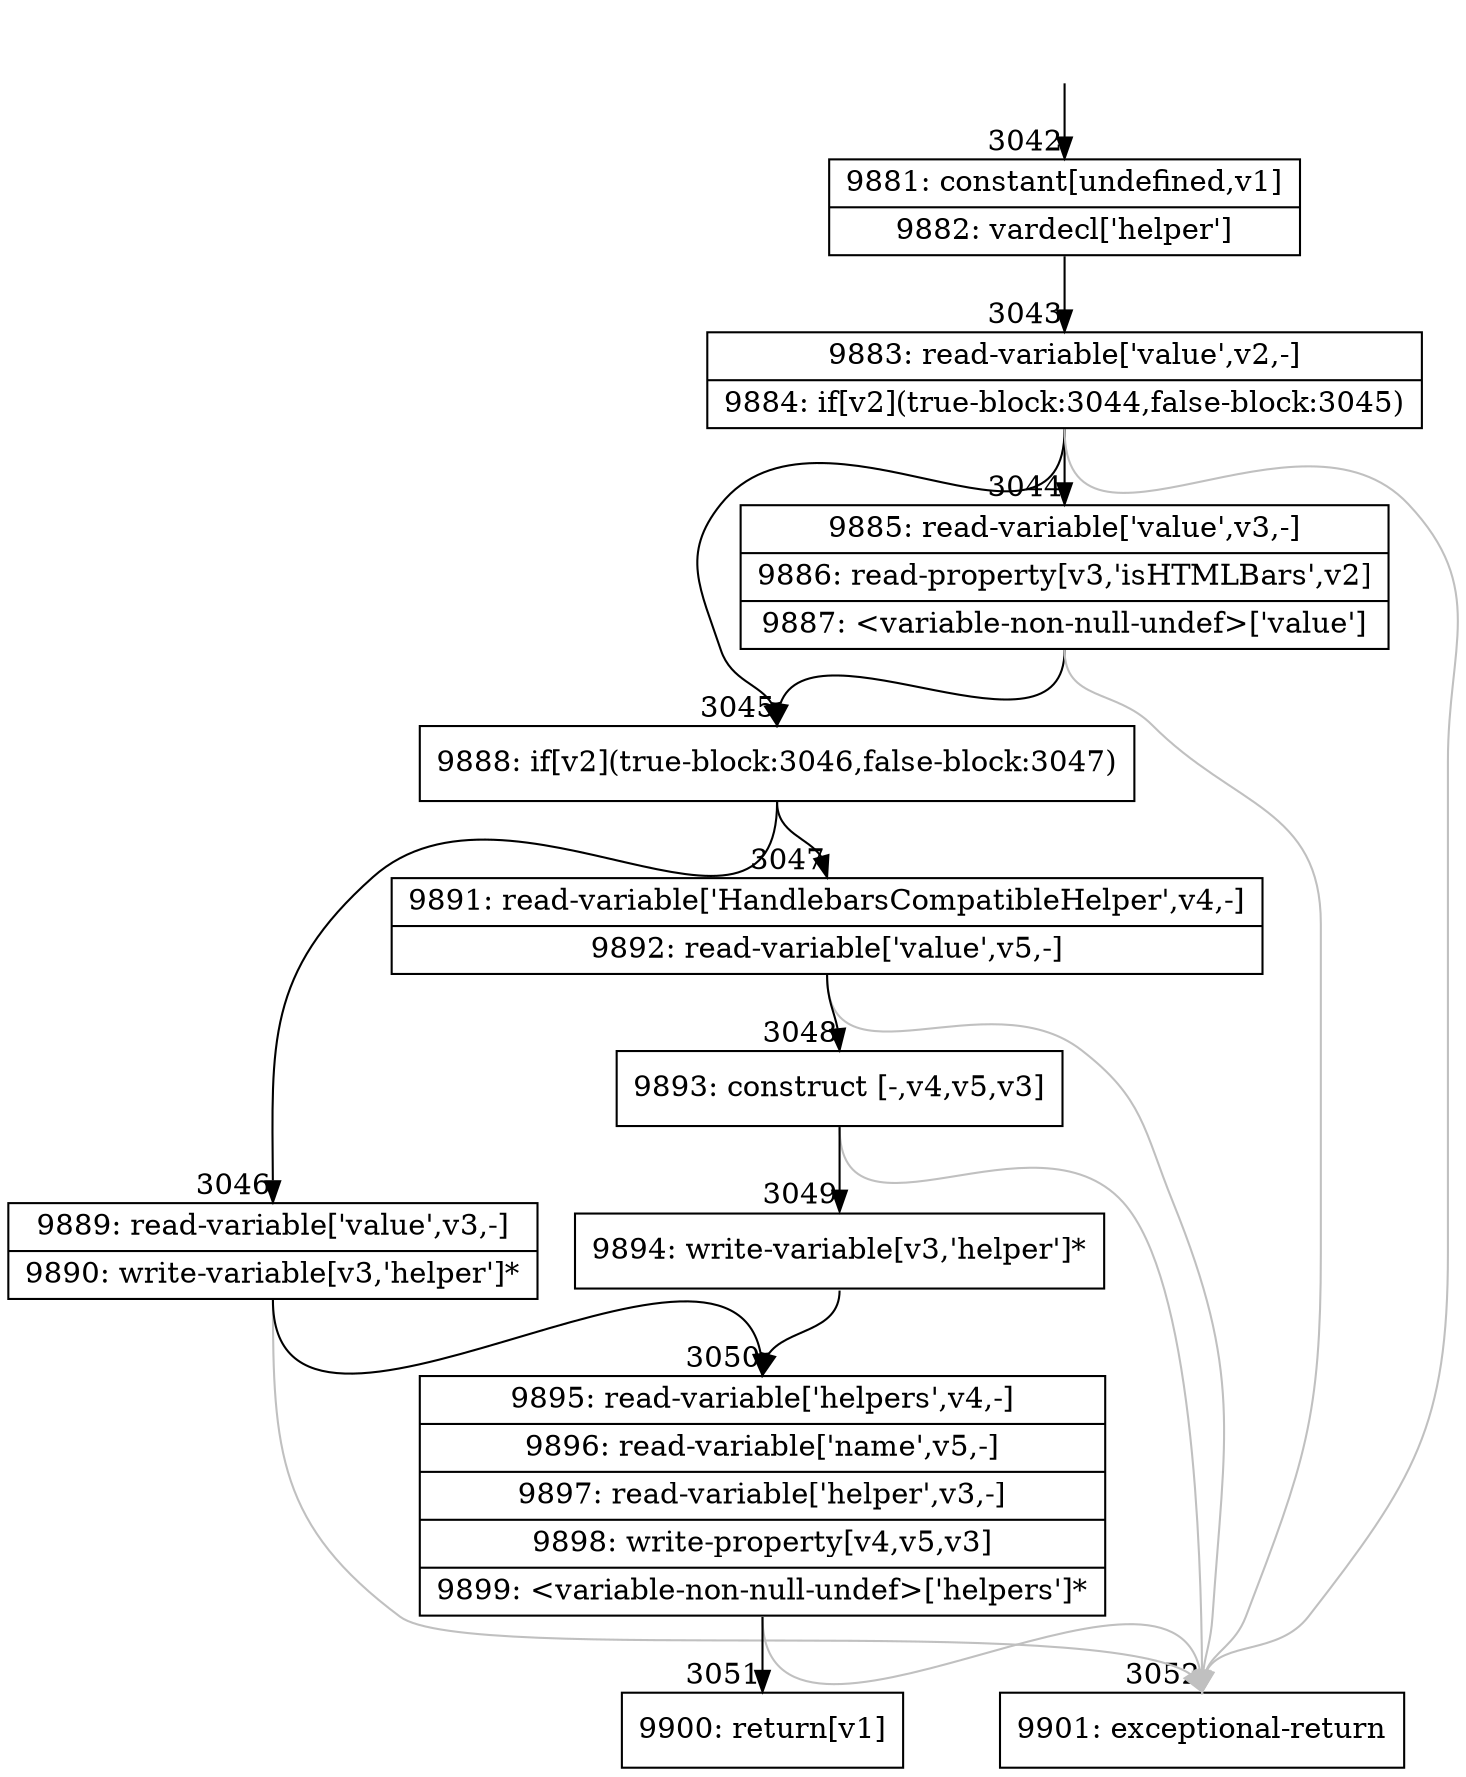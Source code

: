 digraph {
rankdir="TD"
BB_entry247[shape=none,label=""];
BB_entry247 -> BB3042 [tailport=s, headport=n, headlabel="    3042"]
BB3042 [shape=record label="{9881: constant[undefined,v1]|9882: vardecl['helper']}" ] 
BB3042 -> BB3043 [tailport=s, headport=n, headlabel="      3043"]
BB3043 [shape=record label="{9883: read-variable['value',v2,-]|9884: if[v2](true-block:3044,false-block:3045)}" ] 
BB3043 -> BB3045 [tailport=s, headport=n, headlabel="      3045"]
BB3043 -> BB3044 [tailport=s, headport=n, headlabel="      3044"]
BB3043 -> BB3052 [tailport=s, headport=n, color=gray, headlabel="      3052"]
BB3044 [shape=record label="{9885: read-variable['value',v3,-]|9886: read-property[v3,'isHTMLBars',v2]|9887: \<variable-non-null-undef\>['value']}" ] 
BB3044 -> BB3045 [tailport=s, headport=n]
BB3044 -> BB3052 [tailport=s, headport=n, color=gray]
BB3045 [shape=record label="{9888: if[v2](true-block:3046,false-block:3047)}" ] 
BB3045 -> BB3046 [tailport=s, headport=n, headlabel="      3046"]
BB3045 -> BB3047 [tailport=s, headport=n, headlabel="      3047"]
BB3046 [shape=record label="{9889: read-variable['value',v3,-]|9890: write-variable[v3,'helper']*}" ] 
BB3046 -> BB3050 [tailport=s, headport=n, headlabel="      3050"]
BB3046 -> BB3052 [tailport=s, headport=n, color=gray]
BB3047 [shape=record label="{9891: read-variable['HandlebarsCompatibleHelper',v4,-]|9892: read-variable['value',v5,-]}" ] 
BB3047 -> BB3048 [tailport=s, headport=n, headlabel="      3048"]
BB3047 -> BB3052 [tailport=s, headport=n, color=gray]
BB3048 [shape=record label="{9893: construct [-,v4,v5,v3]}" ] 
BB3048 -> BB3049 [tailport=s, headport=n, headlabel="      3049"]
BB3048 -> BB3052 [tailport=s, headport=n, color=gray]
BB3049 [shape=record label="{9894: write-variable[v3,'helper']*}" ] 
BB3049 -> BB3050 [tailport=s, headport=n]
BB3050 [shape=record label="{9895: read-variable['helpers',v4,-]|9896: read-variable['name',v5,-]|9897: read-variable['helper',v3,-]|9898: write-property[v4,v5,v3]|9899: \<variable-non-null-undef\>['helpers']*}" ] 
BB3050 -> BB3051 [tailport=s, headport=n, headlabel="      3051"]
BB3050 -> BB3052 [tailport=s, headport=n, color=gray]
BB3051 [shape=record label="{9900: return[v1]}" ] 
BB3052 [shape=record label="{9901: exceptional-return}" ] 
//#$~ 5058
}
